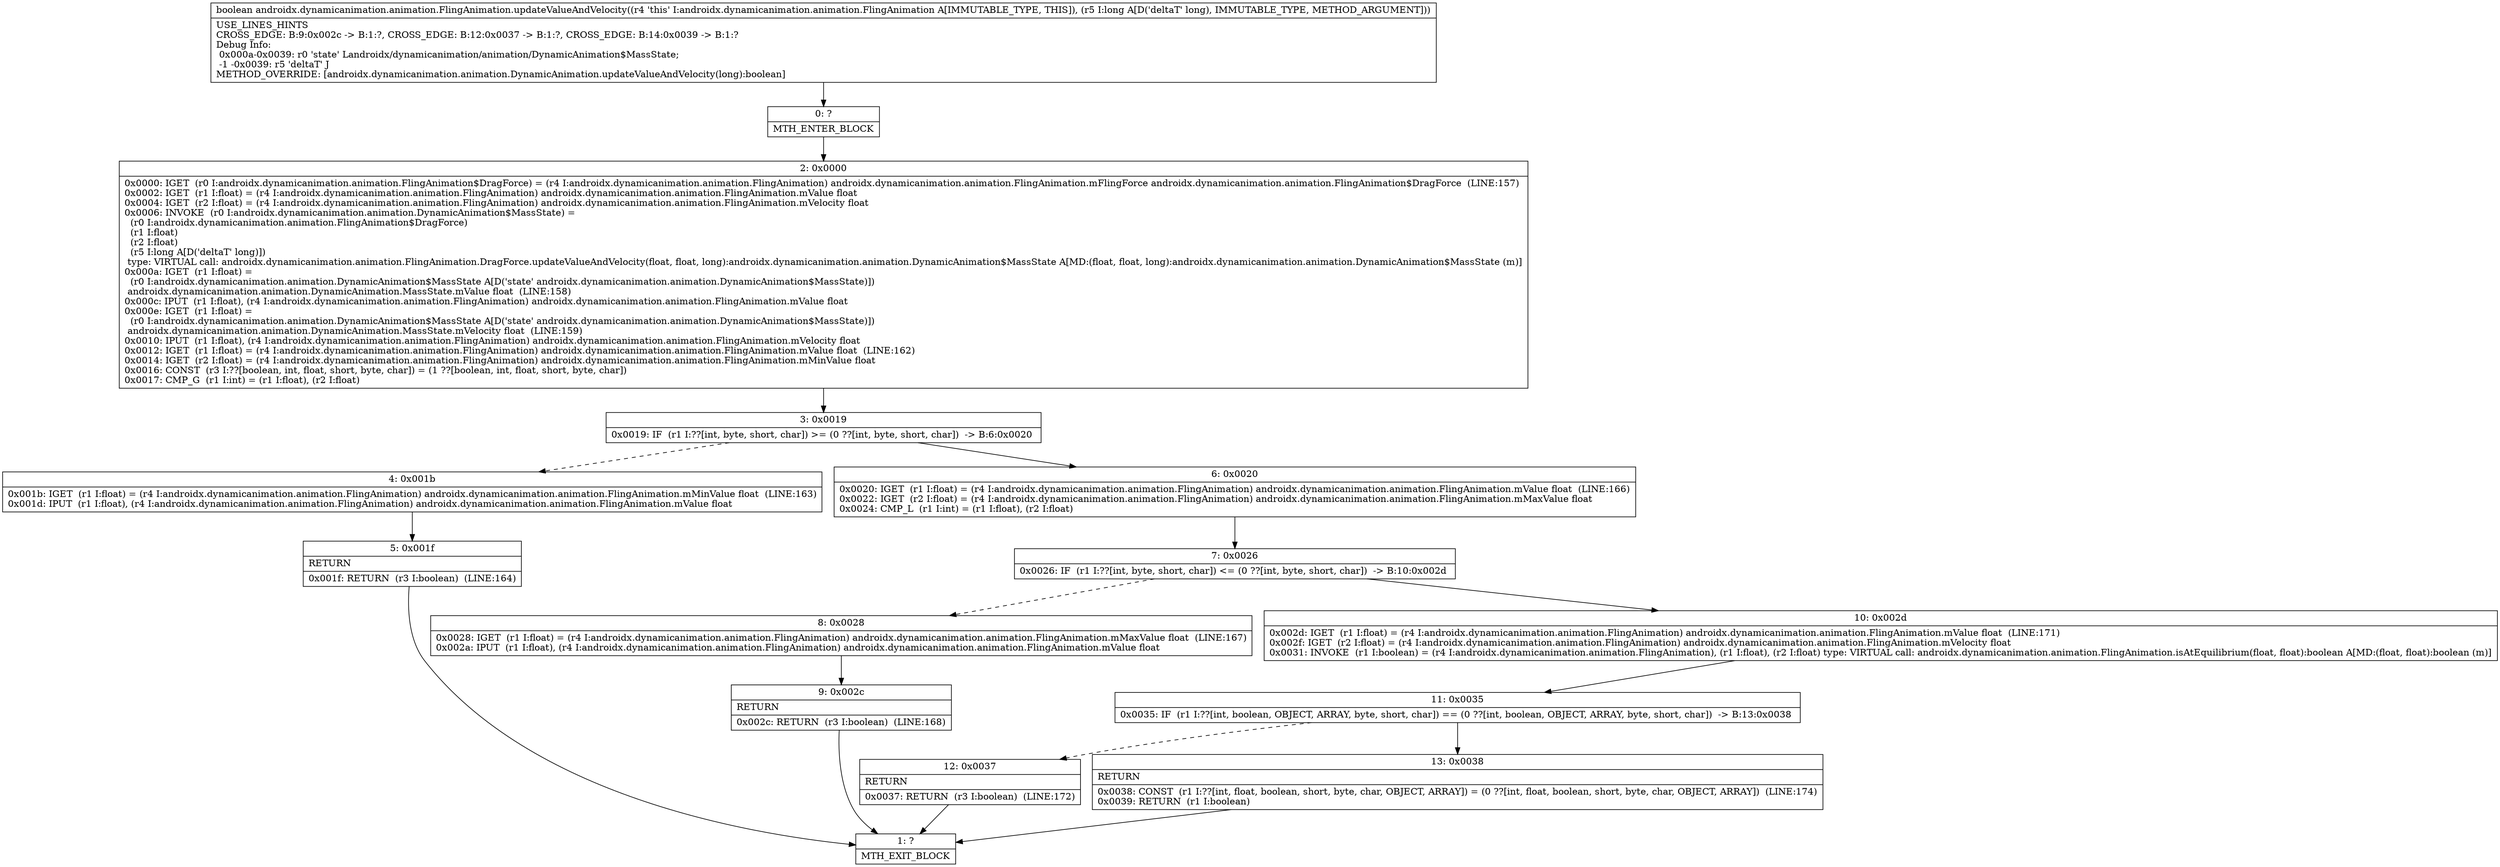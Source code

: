 digraph "CFG forandroidx.dynamicanimation.animation.FlingAnimation.updateValueAndVelocity(J)Z" {
Node_0 [shape=record,label="{0\:\ ?|MTH_ENTER_BLOCK\l}"];
Node_2 [shape=record,label="{2\:\ 0x0000|0x0000: IGET  (r0 I:androidx.dynamicanimation.animation.FlingAnimation$DragForce) = (r4 I:androidx.dynamicanimation.animation.FlingAnimation) androidx.dynamicanimation.animation.FlingAnimation.mFlingForce androidx.dynamicanimation.animation.FlingAnimation$DragForce  (LINE:157)\l0x0002: IGET  (r1 I:float) = (r4 I:androidx.dynamicanimation.animation.FlingAnimation) androidx.dynamicanimation.animation.FlingAnimation.mValue float \l0x0004: IGET  (r2 I:float) = (r4 I:androidx.dynamicanimation.animation.FlingAnimation) androidx.dynamicanimation.animation.FlingAnimation.mVelocity float \l0x0006: INVOKE  (r0 I:androidx.dynamicanimation.animation.DynamicAnimation$MassState) = \l  (r0 I:androidx.dynamicanimation.animation.FlingAnimation$DragForce)\l  (r1 I:float)\l  (r2 I:float)\l  (r5 I:long A[D('deltaT' long)])\l type: VIRTUAL call: androidx.dynamicanimation.animation.FlingAnimation.DragForce.updateValueAndVelocity(float, float, long):androidx.dynamicanimation.animation.DynamicAnimation$MassState A[MD:(float, float, long):androidx.dynamicanimation.animation.DynamicAnimation$MassState (m)]\l0x000a: IGET  (r1 I:float) = \l  (r0 I:androidx.dynamicanimation.animation.DynamicAnimation$MassState A[D('state' androidx.dynamicanimation.animation.DynamicAnimation$MassState)])\l androidx.dynamicanimation.animation.DynamicAnimation.MassState.mValue float  (LINE:158)\l0x000c: IPUT  (r1 I:float), (r4 I:androidx.dynamicanimation.animation.FlingAnimation) androidx.dynamicanimation.animation.FlingAnimation.mValue float \l0x000e: IGET  (r1 I:float) = \l  (r0 I:androidx.dynamicanimation.animation.DynamicAnimation$MassState A[D('state' androidx.dynamicanimation.animation.DynamicAnimation$MassState)])\l androidx.dynamicanimation.animation.DynamicAnimation.MassState.mVelocity float  (LINE:159)\l0x0010: IPUT  (r1 I:float), (r4 I:androidx.dynamicanimation.animation.FlingAnimation) androidx.dynamicanimation.animation.FlingAnimation.mVelocity float \l0x0012: IGET  (r1 I:float) = (r4 I:androidx.dynamicanimation.animation.FlingAnimation) androidx.dynamicanimation.animation.FlingAnimation.mValue float  (LINE:162)\l0x0014: IGET  (r2 I:float) = (r4 I:androidx.dynamicanimation.animation.FlingAnimation) androidx.dynamicanimation.animation.FlingAnimation.mMinValue float \l0x0016: CONST  (r3 I:??[boolean, int, float, short, byte, char]) = (1 ??[boolean, int, float, short, byte, char]) \l0x0017: CMP_G  (r1 I:int) = (r1 I:float), (r2 I:float) \l}"];
Node_3 [shape=record,label="{3\:\ 0x0019|0x0019: IF  (r1 I:??[int, byte, short, char]) \>= (0 ??[int, byte, short, char])  \-\> B:6:0x0020 \l}"];
Node_4 [shape=record,label="{4\:\ 0x001b|0x001b: IGET  (r1 I:float) = (r4 I:androidx.dynamicanimation.animation.FlingAnimation) androidx.dynamicanimation.animation.FlingAnimation.mMinValue float  (LINE:163)\l0x001d: IPUT  (r1 I:float), (r4 I:androidx.dynamicanimation.animation.FlingAnimation) androidx.dynamicanimation.animation.FlingAnimation.mValue float \l}"];
Node_5 [shape=record,label="{5\:\ 0x001f|RETURN\l|0x001f: RETURN  (r3 I:boolean)  (LINE:164)\l}"];
Node_1 [shape=record,label="{1\:\ ?|MTH_EXIT_BLOCK\l}"];
Node_6 [shape=record,label="{6\:\ 0x0020|0x0020: IGET  (r1 I:float) = (r4 I:androidx.dynamicanimation.animation.FlingAnimation) androidx.dynamicanimation.animation.FlingAnimation.mValue float  (LINE:166)\l0x0022: IGET  (r2 I:float) = (r4 I:androidx.dynamicanimation.animation.FlingAnimation) androidx.dynamicanimation.animation.FlingAnimation.mMaxValue float \l0x0024: CMP_L  (r1 I:int) = (r1 I:float), (r2 I:float) \l}"];
Node_7 [shape=record,label="{7\:\ 0x0026|0x0026: IF  (r1 I:??[int, byte, short, char]) \<= (0 ??[int, byte, short, char])  \-\> B:10:0x002d \l}"];
Node_8 [shape=record,label="{8\:\ 0x0028|0x0028: IGET  (r1 I:float) = (r4 I:androidx.dynamicanimation.animation.FlingAnimation) androidx.dynamicanimation.animation.FlingAnimation.mMaxValue float  (LINE:167)\l0x002a: IPUT  (r1 I:float), (r4 I:androidx.dynamicanimation.animation.FlingAnimation) androidx.dynamicanimation.animation.FlingAnimation.mValue float \l}"];
Node_9 [shape=record,label="{9\:\ 0x002c|RETURN\l|0x002c: RETURN  (r3 I:boolean)  (LINE:168)\l}"];
Node_10 [shape=record,label="{10\:\ 0x002d|0x002d: IGET  (r1 I:float) = (r4 I:androidx.dynamicanimation.animation.FlingAnimation) androidx.dynamicanimation.animation.FlingAnimation.mValue float  (LINE:171)\l0x002f: IGET  (r2 I:float) = (r4 I:androidx.dynamicanimation.animation.FlingAnimation) androidx.dynamicanimation.animation.FlingAnimation.mVelocity float \l0x0031: INVOKE  (r1 I:boolean) = (r4 I:androidx.dynamicanimation.animation.FlingAnimation), (r1 I:float), (r2 I:float) type: VIRTUAL call: androidx.dynamicanimation.animation.FlingAnimation.isAtEquilibrium(float, float):boolean A[MD:(float, float):boolean (m)]\l}"];
Node_11 [shape=record,label="{11\:\ 0x0035|0x0035: IF  (r1 I:??[int, boolean, OBJECT, ARRAY, byte, short, char]) == (0 ??[int, boolean, OBJECT, ARRAY, byte, short, char])  \-\> B:13:0x0038 \l}"];
Node_12 [shape=record,label="{12\:\ 0x0037|RETURN\l|0x0037: RETURN  (r3 I:boolean)  (LINE:172)\l}"];
Node_13 [shape=record,label="{13\:\ 0x0038|RETURN\l|0x0038: CONST  (r1 I:??[int, float, boolean, short, byte, char, OBJECT, ARRAY]) = (0 ??[int, float, boolean, short, byte, char, OBJECT, ARRAY])  (LINE:174)\l0x0039: RETURN  (r1 I:boolean) \l}"];
MethodNode[shape=record,label="{boolean androidx.dynamicanimation.animation.FlingAnimation.updateValueAndVelocity((r4 'this' I:androidx.dynamicanimation.animation.FlingAnimation A[IMMUTABLE_TYPE, THIS]), (r5 I:long A[D('deltaT' long), IMMUTABLE_TYPE, METHOD_ARGUMENT]))  | USE_LINES_HINTS\lCROSS_EDGE: B:9:0x002c \-\> B:1:?, CROSS_EDGE: B:12:0x0037 \-\> B:1:?, CROSS_EDGE: B:14:0x0039 \-\> B:1:?\lDebug Info:\l  0x000a\-0x0039: r0 'state' Landroidx\/dynamicanimation\/animation\/DynamicAnimation$MassState;\l  \-1 \-0x0039: r5 'deltaT' J\lMETHOD_OVERRIDE: [androidx.dynamicanimation.animation.DynamicAnimation.updateValueAndVelocity(long):boolean]\l}"];
MethodNode -> Node_0;Node_0 -> Node_2;
Node_2 -> Node_3;
Node_3 -> Node_4[style=dashed];
Node_3 -> Node_6;
Node_4 -> Node_5;
Node_5 -> Node_1;
Node_6 -> Node_7;
Node_7 -> Node_8[style=dashed];
Node_7 -> Node_10;
Node_8 -> Node_9;
Node_9 -> Node_1;
Node_10 -> Node_11;
Node_11 -> Node_12[style=dashed];
Node_11 -> Node_13;
Node_12 -> Node_1;
Node_13 -> Node_1;
}

